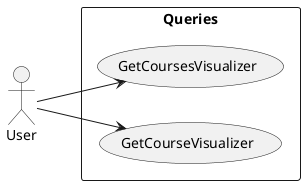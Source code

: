 @startuml
'https://plantuml.com/use-case-diagram
left to right direction

actor User

rectangle Queries {
    usecase GetCoursesVisualizer
    usecase GetCourseVisualizer
}


User --> GetCoursesVisualizer
User --> GetCourseVisualizer

@enduml
